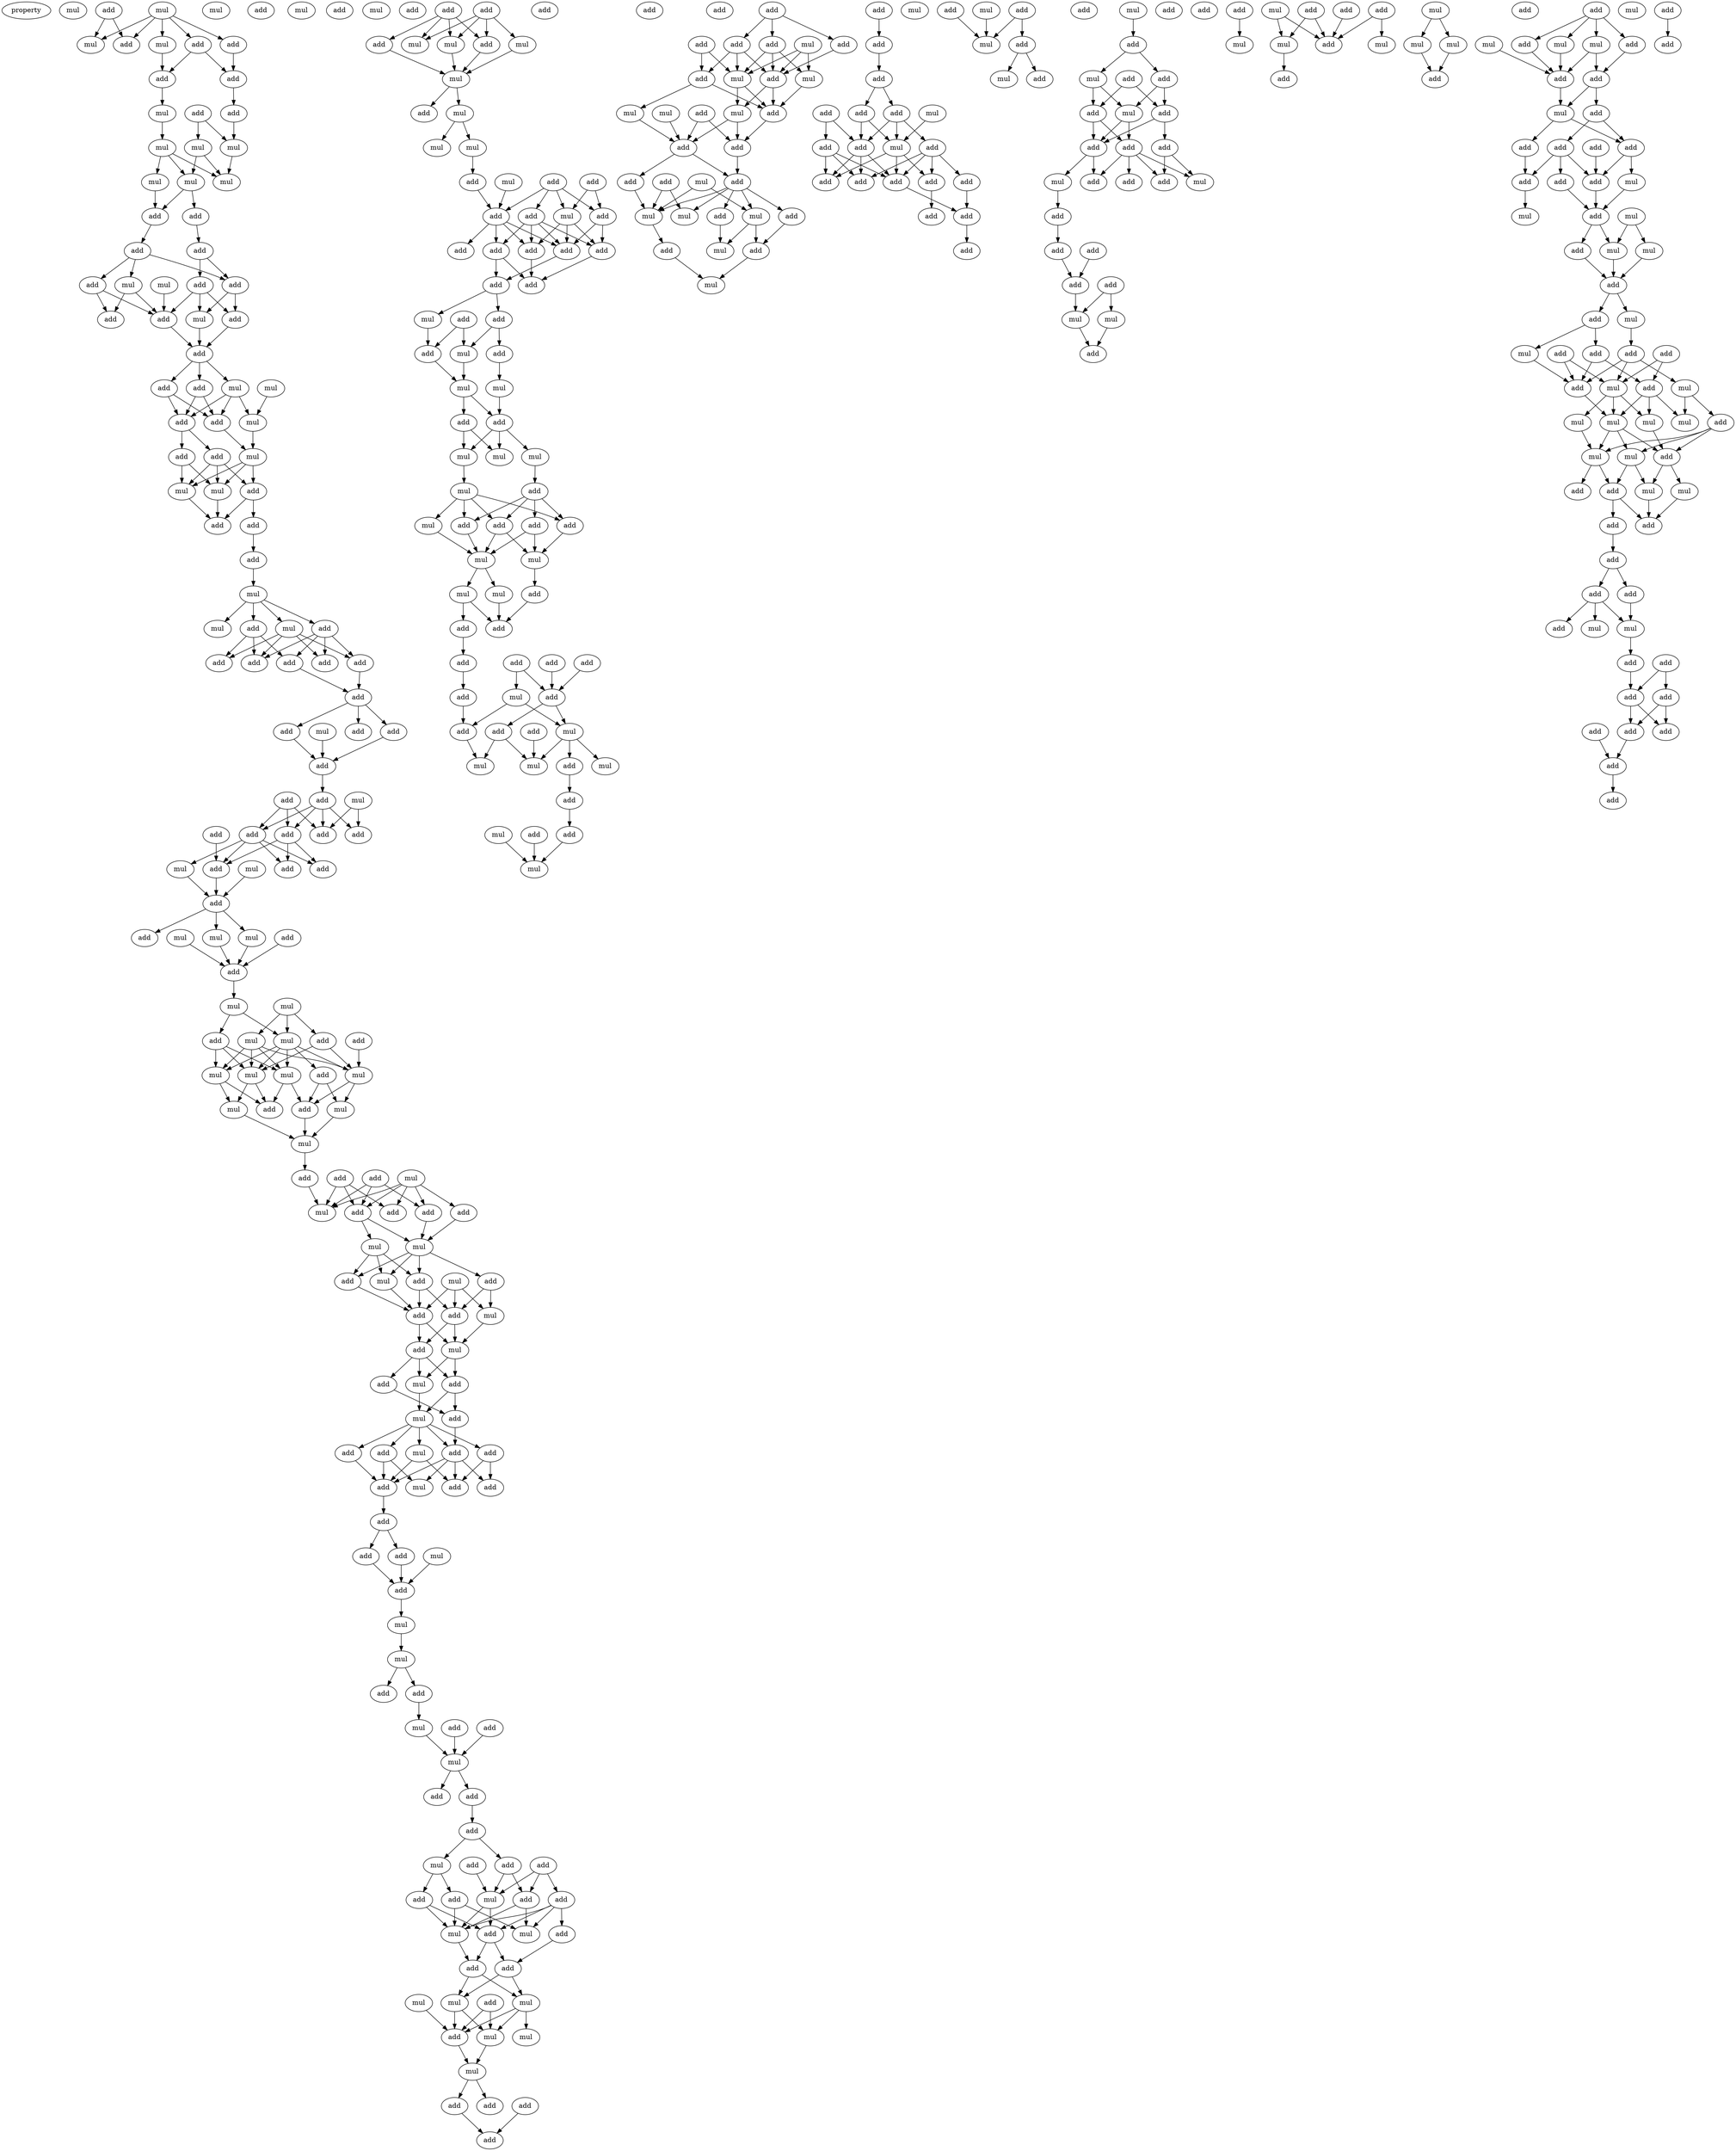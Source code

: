 digraph {
    node [fontcolor=black]
    property [mul=2,lf=1.3]
    0 [ label = mul ];
    1 [ label = add ];
    2 [ label = mul ];
    3 [ label = add ];
    4 [ label = add ];
    5 [ label = mul ];
    6 [ label = mul ];
    7 [ label = add ];
    8 [ label = add ];
    9 [ label = add ];
    10 [ label = mul ];
    11 [ label = add ];
    12 [ label = add ];
    13 [ label = mul ];
    14 [ label = mul ];
    15 [ label = mul ];
    16 [ label = mul ];
    17 [ label = mul ];
    18 [ label = mul ];
    19 [ label = add ];
    20 [ label = add ];
    21 [ label = add ];
    22 [ label = add ];
    23 [ label = mul ];
    24 [ label = add ];
    25 [ label = mul ];
    26 [ label = add ];
    27 [ label = add ];
    28 [ label = add ];
    29 [ label = mul ];
    30 [ label = add ];
    31 [ label = add ];
    32 [ label = add ];
    33 [ label = mul ];
    34 [ label = mul ];
    35 [ label = add ];
    36 [ label = add ];
    37 [ label = add ];
    38 [ label = mul ];
    39 [ label = add ];
    40 [ label = add ];
    41 [ label = mul ];
    42 [ label = add ];
    43 [ label = mul ];
    44 [ label = add ];
    45 [ label = mul ];
    46 [ label = add ];
    47 [ label = add ];
    48 [ label = add ];
    49 [ label = mul ];
    50 [ label = mul ];
    51 [ label = add ];
    52 [ label = mul ];
    53 [ label = add ];
    54 [ label = add ];
    55 [ label = add ];
    56 [ label = add ];
    57 [ label = add ];
    58 [ label = add ];
    59 [ label = add ];
    60 [ label = mul ];
    61 [ label = add ];
    62 [ label = add ];
    63 [ label = add ];
    64 [ label = mul ];
    65 [ label = add ];
    66 [ label = add ];
    67 [ label = mul ];
    68 [ label = add ];
    69 [ label = add ];
    70 [ label = add ];
    71 [ label = add ];
    72 [ label = add ];
    73 [ label = add ];
    74 [ label = add ];
    75 [ label = mul ];
    76 [ label = add ];
    77 [ label = mul ];
    78 [ label = add ];
    79 [ label = add ];
    80 [ label = add ];
    81 [ label = add ];
    82 [ label = mul ];
    83 [ label = mul ];
    84 [ label = mul ];
    85 [ label = add ];
    86 [ label = mul ];
    87 [ label = mul ];
    88 [ label = mul ];
    89 [ label = mul ];
    90 [ label = add ];
    91 [ label = add ];
    92 [ label = add ];
    93 [ label = mul ];
    94 [ label = mul ];
    95 [ label = add ];
    96 [ label = mul ];
    97 [ label = mul ];
    98 [ label = add ];
    99 [ label = mul ];
    100 [ label = mul ];
    101 [ label = add ];
    102 [ label = mul ];
    103 [ label = add ];
    104 [ label = add ];
    105 [ label = mul ];
    106 [ label = add ];
    107 [ label = add ];
    108 [ label = add ];
    109 [ label = mul ];
    110 [ label = add ];
    111 [ label = add ];
    112 [ label = mul ];
    113 [ label = mul ];
    114 [ label = add ];
    115 [ label = add ];
    116 [ label = mul ];
    117 [ label = add ];
    118 [ label = mul ];
    119 [ label = mul ];
    120 [ label = add ];
    121 [ label = add ];
    122 [ label = add ];
    123 [ label = mul ];
    124 [ label = add ];
    125 [ label = add ];
    126 [ label = mul ];
    127 [ label = add ];
    128 [ label = mul ];
    129 [ label = mul ];
    130 [ label = add ];
    131 [ label = add ];
    132 [ label = mul ];
    133 [ label = add ];
    134 [ label = add ];
    135 [ label = add ];
    136 [ label = add ];
    137 [ label = add ];
    138 [ label = mul ];
    139 [ label = add ];
    140 [ label = add ];
    141 [ label = add ];
    142 [ label = add ];
    143 [ label = mul ];
    144 [ label = add ];
    145 [ label = mul ];
    146 [ label = mul ];
    147 [ label = add ];
    148 [ label = add ];
    149 [ label = mul ];
    150 [ label = add ];
    151 [ label = add ];
    152 [ label = mul ];
    153 [ label = add ];
    154 [ label = add ];
    155 [ label = add ];
    156 [ label = add ];
    157 [ label = mul ];
    158 [ label = add ];
    159 [ label = add ];
    160 [ label = add ];
    161 [ label = add ];
    162 [ label = add ];
    163 [ label = add ];
    164 [ label = add ];
    165 [ label = mul ];
    166 [ label = mul ];
    167 [ label = add ];
    168 [ label = mul ];
    169 [ label = add ];
    170 [ label = add ];
    171 [ label = add ];
    172 [ label = mul ];
    173 [ label = mul ];
    174 [ label = mul ];
    175 [ label = add ];
    176 [ label = mul ];
    177 [ label = mul ];
    178 [ label = add ];
    179 [ label = mul ];
    180 [ label = mul ];
    181 [ label = add ];
    182 [ label = add ];
    183 [ label = add ];
    184 [ label = add ];
    185 [ label = add ];
    186 [ label = add ];
    187 [ label = add ];
    188 [ label = mul ];
    189 [ label = mul ];
    190 [ label = mul ];
    191 [ label = add ];
    192 [ label = add ];
    193 [ label = mul ];
    194 [ label = add ];
    195 [ label = mul ];
    196 [ label = mul ];
    197 [ label = mul ];
    198 [ label = mul ];
    199 [ label = add ];
    200 [ label = add ];
    201 [ label = add ];
    202 [ label = add ];
    203 [ label = add ];
    204 [ label = mul ];
    205 [ label = add ];
    206 [ label = add ];
    207 [ label = add ];
    208 [ label = add ];
    209 [ label = add ];
    210 [ label = add ];
    211 [ label = add ];
    212 [ label = add ];
    213 [ label = mul ];
    214 [ label = add ];
    215 [ label = add ];
    216 [ label = add ];
    217 [ label = add ];
    218 [ label = mul ];
    219 [ label = mul ];
    220 [ label = mul ];
    221 [ label = add ];
    222 [ label = add ];
    223 [ label = mul ];
    224 [ label = mul ];
    225 [ label = mul ];
    226 [ label = add ];
    227 [ label = mul ];
    228 [ label = add ];
    229 [ label = add ];
    230 [ label = add ];
    231 [ label = mul ];
    232 [ label = add ];
    233 [ label = mul ];
    234 [ label = mul ];
    235 [ label = mul ];
    236 [ label = add ];
    237 [ label = mul ];
    238 [ label = add ];
    239 [ label = add ];
    240 [ label = add ];
    241 [ label = add ];
    242 [ label = add ];
    243 [ label = add ];
    244 [ label = mul ];
    245 [ label = add ];
    246 [ label = add ];
    247 [ label = add ];
    248 [ label = mul ];
    249 [ label = add ];
    250 [ label = add ];
    251 [ label = mul ];
    252 [ label = add ];
    253 [ label = mul ];
    254 [ label = mul ];
    255 [ label = add ];
    256 [ label = add ];
    257 [ label = add ];
    258 [ label = add ];
    259 [ label = mul ];
    260 [ label = add ];
    261 [ label = add ];
    262 [ label = mul ];
    263 [ label = add ];
    264 [ label = add ];
    265 [ label = add ];
    266 [ label = mul ];
    267 [ label = add ];
    268 [ label = add ];
    269 [ label = add ];
    270 [ label = mul ];
    271 [ label = mul ];
    272 [ label = add ];
    273 [ label = mul ];
    274 [ label = add ];
    275 [ label = add ];
    276 [ label = mul ];
    277 [ label = mul ];
    278 [ label = add ];
    279 [ label = add ];
    280 [ label = mul ];
    281 [ label = add ];
    282 [ label = add ];
    283 [ label = add ];
    284 [ label = add ];
    285 [ label = mul ];
    286 [ label = add ];
    287 [ label = mul ];
    288 [ label = mul ];
    289 [ label = add ];
    290 [ label = add ];
    291 [ label = mul ];
    292 [ label = mul ];
    293 [ label = add ];
    294 [ label = add ];
    295 [ label = add ];
    296 [ label = add ];
    297 [ label = add ];
    298 [ label = mul ];
    299 [ label = add ];
    300 [ label = mul ];
    301 [ label = add ];
    302 [ label = add ];
    303 [ label = mul ];
    304 [ label = add ];
    305 [ label = add ];
    306 [ label = add ];
    307 [ label = add ];
    308 [ label = add ];
    309 [ label = add ];
    310 [ label = add ];
    311 [ label = add ];
    312 [ label = add ];
    313 [ label = add ];
    314 [ label = add ];
    315 [ label = mul ];
    316 [ label = add ];
    317 [ label = mul ];
    318 [ label = add ];
    319 [ label = mul ];
    320 [ label = add ];
    321 [ label = mul ];
    322 [ label = add ];
    323 [ label = add ];
    324 [ label = add ];
    325 [ label = mul ];
    326 [ label = add ];
    327 [ label = add ];
    328 [ label = add ];
    329 [ label = mul ];
    330 [ label = add ];
    331 [ label = add ];
    332 [ label = add ];
    333 [ label = add ];
    334 [ label = mul ];
    335 [ label = add ];
    336 [ label = mul ];
    337 [ label = add ];
    338 [ label = add ];
    339 [ label = add ];
    340 [ label = add ];
    341 [ label = add ];
    342 [ label = add ];
    343 [ label = mul ];
    344 [ label = mul ];
    345 [ label = add ];
    346 [ label = add ];
    347 [ label = add ];
    348 [ label = mul ];
    349 [ label = add ];
    350 [ label = add ];
    351 [ label = mul ];
    352 [ label = add ];
    353 [ label = add ];
    354 [ label = mul ];
    355 [ label = mul ];
    356 [ label = add ];
    357 [ label = mul ];
    358 [ label = add ];
    359 [ label = mul ];
    360 [ label = mul ];
    361 [ label = add ];
    362 [ label = add ];
    363 [ label = add ];
    364 [ label = add ];
    365 [ label = mul ];
    366 [ label = mul ];
    367 [ label = mul ];
    368 [ label = add ];
    369 [ label = add ];
    370 [ label = add ];
    371 [ label = mul ];
    372 [ label = add ];
    373 [ label = add ];
    374 [ label = add ];
    375 [ label = add ];
    376 [ label = mul ];
    377 [ label = add ];
    378 [ label = add ];
    379 [ label = add ];
    380 [ label = mul ];
    381 [ label = mul ];
    382 [ label = add ];
    383 [ label = add ];
    384 [ label = mul ];
    385 [ label = mul ];
    386 [ label = mul ];
    387 [ label = add ];
    388 [ label = mul ];
    389 [ label = add ];
    390 [ label = mul ];
    391 [ label = add ];
    392 [ label = add ];
    393 [ label = add ];
    394 [ label = add ];
    395 [ label = mul ];
    396 [ label = mul ];
    397 [ label = add ];
    398 [ label = add ];
    399 [ label = add ];
    400 [ label = mul ];
    401 [ label = mul ];
    402 [ label = mul ];
    403 [ label = mul ];
    404 [ label = add ];
    405 [ label = mul ];
    406 [ label = mul ];
    407 [ label = add ];
    408 [ label = mul ];
    409 [ label = add ];
    410 [ label = mul ];
    411 [ label = add ];
    412 [ label = add ];
    413 [ label = add ];
    414 [ label = add ];
    415 [ label = add ];
    416 [ label = mul ];
    417 [ label = mul ];
    418 [ label = add ];
    419 [ label = add ];
    420 [ label = add ];
    421 [ label = add ];
    422 [ label = add ];
    423 [ label = add ];
    424 [ label = add ];
    425 [ label = add ];
    426 [ label = add ];
    427 [ label = add ];
    428 [ label = add ];
    429 [ label = add ];
    1 -> 5 [ name = 0 ];
    1 -> 7 [ name = 1 ];
    2 -> 3 [ name = 2 ];
    2 -> 4 [ name = 3 ];
    2 -> 5 [ name = 4 ];
    2 -> 6 [ name = 5 ];
    2 -> 7 [ name = 6 ];
    3 -> 8 [ name = 7 ];
    3 -> 9 [ name = 8 ];
    4 -> 8 [ name = 9 ];
    6 -> 9 [ name = 10 ];
    8 -> 12 [ name = 11 ];
    9 -> 10 [ name = 12 ];
    10 -> 13 [ name = 13 ];
    11 -> 14 [ name = 14 ];
    11 -> 15 [ name = 15 ];
    12 -> 15 [ name = 16 ];
    13 -> 16 [ name = 17 ];
    13 -> 17 [ name = 18 ];
    13 -> 18 [ name = 19 ];
    14 -> 16 [ name = 20 ];
    14 -> 17 [ name = 21 ];
    15 -> 16 [ name = 22 ];
    17 -> 19 [ name = 23 ];
    17 -> 20 [ name = 24 ];
    18 -> 19 [ name = 25 ];
    19 -> 21 [ name = 26 ];
    20 -> 22 [ name = 27 ];
    21 -> 23 [ name = 28 ];
    21 -> 24 [ name = 29 ];
    21 -> 26 [ name = 30 ];
    22 -> 26 [ name = 31 ];
    22 -> 27 [ name = 32 ];
    23 -> 28 [ name = 33 ];
    23 -> 31 [ name = 34 ];
    24 -> 28 [ name = 35 ];
    24 -> 31 [ name = 36 ];
    25 -> 31 [ name = 37 ];
    26 -> 29 [ name = 38 ];
    26 -> 30 [ name = 39 ];
    27 -> 29 [ name = 40 ];
    27 -> 30 [ name = 41 ];
    27 -> 31 [ name = 42 ];
    29 -> 32 [ name = 43 ];
    30 -> 32 [ name = 44 ];
    31 -> 32 [ name = 45 ];
    32 -> 33 [ name = 46 ];
    32 -> 35 [ name = 47 ];
    32 -> 36 [ name = 48 ];
    33 -> 37 [ name = 49 ];
    33 -> 38 [ name = 50 ];
    33 -> 39 [ name = 51 ];
    34 -> 38 [ name = 52 ];
    35 -> 37 [ name = 53 ];
    35 -> 39 [ name = 54 ];
    36 -> 37 [ name = 55 ];
    36 -> 39 [ name = 56 ];
    37 -> 41 [ name = 57 ];
    38 -> 41 [ name = 58 ];
    39 -> 40 [ name = 59 ];
    39 -> 42 [ name = 60 ];
    40 -> 43 [ name = 61 ];
    40 -> 45 [ name = 62 ];
    41 -> 43 [ name = 63 ];
    41 -> 44 [ name = 64 ];
    41 -> 45 [ name = 65 ];
    42 -> 43 [ name = 66 ];
    42 -> 44 [ name = 67 ];
    42 -> 45 [ name = 68 ];
    43 -> 47 [ name = 69 ];
    44 -> 46 [ name = 70 ];
    44 -> 47 [ name = 71 ];
    45 -> 47 [ name = 72 ];
    46 -> 48 [ name = 73 ];
    48 -> 49 [ name = 74 ];
    49 -> 50 [ name = 75 ];
    49 -> 51 [ name = 76 ];
    49 -> 52 [ name = 77 ];
    49 -> 53 [ name = 78 ];
    51 -> 54 [ name = 79 ];
    51 -> 56 [ name = 80 ];
    51 -> 57 [ name = 81 ];
    51 -> 58 [ name = 82 ];
    52 -> 55 [ name = 83 ];
    52 -> 56 [ name = 84 ];
    52 -> 57 [ name = 85 ];
    52 -> 58 [ name = 86 ];
    53 -> 54 [ name = 87 ];
    53 -> 55 [ name = 88 ];
    53 -> 58 [ name = 89 ];
    54 -> 59 [ name = 90 ];
    57 -> 59 [ name = 91 ];
    59 -> 61 [ name = 92 ];
    59 -> 62 [ name = 93 ];
    59 -> 63 [ name = 94 ];
    62 -> 65 [ name = 95 ];
    63 -> 65 [ name = 96 ];
    64 -> 65 [ name = 97 ];
    65 -> 68 [ name = 98 ];
    66 -> 70 [ name = 99 ];
    66 -> 72 [ name = 100 ];
    66 -> 73 [ name = 101 ];
    67 -> 71 [ name = 102 ];
    67 -> 73 [ name = 103 ];
    68 -> 70 [ name = 104 ];
    68 -> 71 [ name = 105 ];
    68 -> 72 [ name = 106 ];
    68 -> 73 [ name = 107 ];
    69 -> 78 [ name = 108 ];
    70 -> 74 [ name = 109 ];
    70 -> 76 [ name = 110 ];
    70 -> 78 [ name = 111 ];
    72 -> 74 [ name = 112 ];
    72 -> 75 [ name = 113 ];
    72 -> 76 [ name = 114 ];
    72 -> 78 [ name = 115 ];
    75 -> 79 [ name = 116 ];
    77 -> 79 [ name = 117 ];
    78 -> 79 [ name = 118 ];
    79 -> 80 [ name = 119 ];
    79 -> 82 [ name = 120 ];
    79 -> 84 [ name = 121 ];
    81 -> 85 [ name = 122 ];
    82 -> 85 [ name = 123 ];
    83 -> 85 [ name = 124 ];
    84 -> 85 [ name = 125 ];
    85 -> 86 [ name = 126 ];
    86 -> 88 [ name = 127 ];
    86 -> 90 [ name = 128 ];
    87 -> 88 [ name = 129 ];
    87 -> 89 [ name = 130 ];
    87 -> 92 [ name = 131 ];
    88 -> 93 [ name = 132 ];
    88 -> 94 [ name = 133 ];
    88 -> 95 [ name = 134 ];
    88 -> 96 [ name = 135 ];
    88 -> 97 [ name = 136 ];
    89 -> 93 [ name = 137 ];
    89 -> 94 [ name = 138 ];
    89 -> 96 [ name = 139 ];
    89 -> 97 [ name = 140 ];
    90 -> 93 [ name = 141 ];
    90 -> 94 [ name = 142 ];
    90 -> 96 [ name = 143 ];
    91 -> 97 [ name = 144 ];
    92 -> 94 [ name = 145 ];
    92 -> 97 [ name = 146 ];
    93 -> 99 [ name = 147 ];
    93 -> 101 [ name = 148 ];
    94 -> 99 [ name = 149 ];
    94 -> 101 [ name = 150 ];
    95 -> 98 [ name = 151 ];
    95 -> 100 [ name = 152 ];
    96 -> 98 [ name = 153 ];
    96 -> 101 [ name = 154 ];
    97 -> 98 [ name = 155 ];
    97 -> 100 [ name = 156 ];
    98 -> 102 [ name = 157 ];
    99 -> 102 [ name = 158 ];
    100 -> 102 [ name = 159 ];
    102 -> 106 [ name = 160 ];
    103 -> 107 [ name = 161 ];
    103 -> 109 [ name = 162 ];
    103 -> 110 [ name = 163 ];
    104 -> 107 [ name = 164 ];
    104 -> 109 [ name = 165 ];
    104 -> 111 [ name = 166 ];
    105 -> 107 [ name = 167 ];
    105 -> 108 [ name = 168 ];
    105 -> 109 [ name = 169 ];
    105 -> 110 [ name = 170 ];
    105 -> 111 [ name = 171 ];
    106 -> 109 [ name = 172 ];
    107 -> 112 [ name = 173 ];
    107 -> 113 [ name = 174 ];
    108 -> 113 [ name = 175 ];
    111 -> 113 [ name = 176 ];
    112 -> 114 [ name = 177 ];
    112 -> 115 [ name = 178 ];
    112 -> 116 [ name = 179 ];
    113 -> 114 [ name = 180 ];
    113 -> 115 [ name = 181 ];
    113 -> 116 [ name = 182 ];
    113 -> 117 [ name = 183 ];
    114 -> 120 [ name = 184 ];
    114 -> 121 [ name = 185 ];
    115 -> 120 [ name = 186 ];
    116 -> 120 [ name = 187 ];
    117 -> 119 [ name = 188 ];
    117 -> 121 [ name = 189 ];
    118 -> 119 [ name = 190 ];
    118 -> 120 [ name = 191 ];
    118 -> 121 [ name = 192 ];
    119 -> 123 [ name = 193 ];
    120 -> 122 [ name = 194 ];
    120 -> 123 [ name = 195 ];
    121 -> 122 [ name = 196 ];
    121 -> 123 [ name = 197 ];
    122 -> 124 [ name = 198 ];
    122 -> 126 [ name = 199 ];
    122 -> 127 [ name = 200 ];
    123 -> 124 [ name = 201 ];
    123 -> 126 [ name = 202 ];
    124 -> 129 [ name = 203 ];
    124 -> 130 [ name = 204 ];
    126 -> 129 [ name = 205 ];
    127 -> 130 [ name = 206 ];
    129 -> 131 [ name = 207 ];
    129 -> 132 [ name = 208 ];
    129 -> 133 [ name = 209 ];
    129 -> 134 [ name = 210 ];
    129 -> 135 [ name = 211 ];
    130 -> 131 [ name = 212 ];
    131 -> 136 [ name = 213 ];
    131 -> 137 [ name = 214 ];
    131 -> 138 [ name = 215 ];
    131 -> 139 [ name = 216 ];
    132 -> 136 [ name = 217 ];
    132 -> 139 [ name = 218 ];
    133 -> 136 [ name = 219 ];
    133 -> 138 [ name = 220 ];
    134 -> 136 [ name = 221 ];
    135 -> 137 [ name = 222 ];
    135 -> 139 [ name = 223 ];
    136 -> 140 [ name = 224 ];
    140 -> 141 [ name = 225 ];
    140 -> 142 [ name = 226 ];
    141 -> 144 [ name = 227 ];
    142 -> 144 [ name = 228 ];
    143 -> 144 [ name = 229 ];
    144 -> 145 [ name = 230 ];
    145 -> 146 [ name = 231 ];
    146 -> 147 [ name = 232 ];
    146 -> 148 [ name = 233 ];
    148 -> 149 [ name = 234 ];
    149 -> 152 [ name = 235 ];
    150 -> 152 [ name = 236 ];
    151 -> 152 [ name = 237 ];
    152 -> 153 [ name = 238 ];
    152 -> 155 [ name = 239 ];
    155 -> 156 [ name = 240 ];
    156 -> 157 [ name = 241 ];
    156 -> 159 [ name = 242 ];
    157 -> 161 [ name = 243 ];
    157 -> 163 [ name = 244 ];
    158 -> 165 [ name = 245 ];
    159 -> 162 [ name = 246 ];
    159 -> 165 [ name = 247 ];
    160 -> 162 [ name = 248 ];
    160 -> 164 [ name = 249 ];
    160 -> 165 [ name = 250 ];
    161 -> 166 [ name = 251 ];
    161 -> 167 [ name = 252 ];
    162 -> 166 [ name = 253 ];
    162 -> 168 [ name = 254 ];
    163 -> 166 [ name = 255 ];
    163 -> 168 [ name = 256 ];
    164 -> 166 [ name = 257 ];
    164 -> 167 [ name = 258 ];
    164 -> 168 [ name = 259 ];
    164 -> 169 [ name = 260 ];
    165 -> 166 [ name = 261 ];
    165 -> 167 [ name = 262 ];
    166 -> 170 [ name = 263 ];
    167 -> 170 [ name = 264 ];
    167 -> 171 [ name = 265 ];
    169 -> 171 [ name = 266 ];
    170 -> 172 [ name = 267 ];
    170 -> 173 [ name = 268 ];
    171 -> 172 [ name = 269 ];
    171 -> 173 [ name = 270 ];
    172 -> 177 [ name = 271 ];
    172 -> 178 [ name = 272 ];
    173 -> 177 [ name = 273 ];
    173 -> 178 [ name = 274 ];
    173 -> 179 [ name = 275 ];
    175 -> 177 [ name = 276 ];
    175 -> 178 [ name = 277 ];
    176 -> 178 [ name = 278 ];
    177 -> 180 [ name = 279 ];
    178 -> 180 [ name = 280 ];
    180 -> 181 [ name = 281 ];
    180 -> 184 [ name = 282 ];
    181 -> 185 [ name = 283 ];
    182 -> 185 [ name = 284 ];
    186 -> 188 [ name = 285 ];
    186 -> 189 [ name = 286 ];
    186 -> 190 [ name = 287 ];
    186 -> 192 [ name = 288 ];
    187 -> 189 [ name = 289 ];
    187 -> 190 [ name = 290 ];
    187 -> 191 [ name = 291 ];
    187 -> 192 [ name = 292 ];
    188 -> 193 [ name = 293 ];
    189 -> 193 [ name = 294 ];
    191 -> 193 [ name = 295 ];
    192 -> 193 [ name = 296 ];
    193 -> 194 [ name = 297 ];
    193 -> 195 [ name = 298 ];
    195 -> 196 [ name = 299 ];
    195 -> 197 [ name = 300 ];
    197 -> 200 [ name = 301 ];
    198 -> 202 [ name = 302 ];
    199 -> 202 [ name = 303 ];
    199 -> 203 [ name = 304 ];
    199 -> 204 [ name = 305 ];
    199 -> 205 [ name = 306 ];
    200 -> 202 [ name = 307 ];
    201 -> 203 [ name = 308 ];
    201 -> 204 [ name = 309 ];
    202 -> 206 [ name = 310 ];
    202 -> 207 [ name = 311 ];
    202 -> 208 [ name = 312 ];
    202 -> 209 [ name = 313 ];
    203 -> 206 [ name = 314 ];
    203 -> 210 [ name = 315 ];
    204 -> 206 [ name = 316 ];
    204 -> 207 [ name = 317 ];
    204 -> 210 [ name = 318 ];
    205 -> 206 [ name = 319 ];
    205 -> 207 [ name = 320 ];
    205 -> 209 [ name = 321 ];
    205 -> 210 [ name = 322 ];
    206 -> 211 [ name = 323 ];
    207 -> 212 [ name = 324 ];
    209 -> 211 [ name = 325 ];
    209 -> 212 [ name = 326 ];
    210 -> 212 [ name = 327 ];
    211 -> 213 [ name = 328 ];
    211 -> 215 [ name = 329 ];
    213 -> 217 [ name = 330 ];
    214 -> 217 [ name = 331 ];
    214 -> 218 [ name = 332 ];
    215 -> 216 [ name = 333 ];
    215 -> 218 [ name = 334 ];
    216 -> 219 [ name = 335 ];
    217 -> 220 [ name = 336 ];
    218 -> 220 [ name = 337 ];
    219 -> 222 [ name = 338 ];
    220 -> 221 [ name = 339 ];
    220 -> 222 [ name = 340 ];
    221 -> 223 [ name = 341 ];
    221 -> 224 [ name = 342 ];
    222 -> 223 [ name = 343 ];
    222 -> 224 [ name = 344 ];
    222 -> 225 [ name = 345 ];
    224 -> 227 [ name = 346 ];
    225 -> 226 [ name = 347 ];
    226 -> 228 [ name = 348 ];
    226 -> 229 [ name = 349 ];
    226 -> 230 [ name = 350 ];
    226 -> 232 [ name = 351 ];
    227 -> 228 [ name = 352 ];
    227 -> 229 [ name = 353 ];
    227 -> 230 [ name = 354 ];
    227 -> 231 [ name = 355 ];
    228 -> 234 [ name = 356 ];
    229 -> 233 [ name = 357 ];
    230 -> 233 [ name = 358 ];
    230 -> 234 [ name = 359 ];
    231 -> 234 [ name = 360 ];
    232 -> 233 [ name = 361 ];
    232 -> 234 [ name = 362 ];
    233 -> 236 [ name = 363 ];
    234 -> 235 [ name = 364 ];
    234 -> 237 [ name = 365 ];
    235 -> 238 [ name = 366 ];
    236 -> 238 [ name = 367 ];
    237 -> 238 [ name = 368 ];
    237 -> 239 [ name = 369 ];
    239 -> 240 [ name = 370 ];
    240 -> 246 [ name = 371 ];
    241 -> 245 [ name = 372 ];
    242 -> 244 [ name = 373 ];
    242 -> 245 [ name = 374 ];
    243 -> 245 [ name = 375 ];
    244 -> 248 [ name = 376 ];
    244 -> 249 [ name = 377 ];
    245 -> 248 [ name = 378 ];
    245 -> 250 [ name = 379 ];
    246 -> 249 [ name = 380 ];
    247 -> 251 [ name = 381 ];
    248 -> 251 [ name = 382 ];
    248 -> 253 [ name = 383 ];
    248 -> 255 [ name = 384 ];
    249 -> 254 [ name = 385 ];
    250 -> 251 [ name = 386 ];
    250 -> 254 [ name = 387 ];
    255 -> 256 [ name = 388 ];
    256 -> 260 [ name = 389 ];
    259 -> 262 [ name = 390 ];
    260 -> 262 [ name = 391 ];
    261 -> 262 [ name = 392 ];
    263 -> 264 [ name = 393 ];
    263 -> 267 [ name = 394 ];
    263 -> 268 [ name = 395 ];
    264 -> 272 [ name = 396 ];
    265 -> 269 [ name = 397 ];
    265 -> 271 [ name = 398 ];
    266 -> 270 [ name = 399 ];
    266 -> 271 [ name = 400 ];
    266 -> 272 [ name = 401 ];
    267 -> 270 [ name = 402 ];
    267 -> 271 [ name = 403 ];
    267 -> 272 [ name = 404 ];
    268 -> 269 [ name = 405 ];
    268 -> 271 [ name = 406 ];
    268 -> 272 [ name = 407 ];
    269 -> 274 [ name = 408 ];
    269 -> 277 [ name = 409 ];
    270 -> 274 [ name = 410 ];
    271 -> 273 [ name = 411 ];
    271 -> 274 [ name = 412 ];
    272 -> 273 [ name = 413 ];
    272 -> 274 [ name = 414 ];
    273 -> 278 [ name = 415 ];
    273 -> 279 [ name = 416 ];
    274 -> 279 [ name = 417 ];
    275 -> 278 [ name = 418 ];
    275 -> 279 [ name = 419 ];
    276 -> 278 [ name = 420 ];
    277 -> 278 [ name = 421 ];
    278 -> 281 [ name = 422 ];
    278 -> 283 [ name = 423 ];
    279 -> 283 [ name = 424 ];
    280 -> 287 [ name = 425 ];
    280 -> 288 [ name = 426 ];
    281 -> 288 [ name = 427 ];
    282 -> 285 [ name = 428 ];
    282 -> 288 [ name = 429 ];
    283 -> 284 [ name = 430 ];
    283 -> 285 [ name = 431 ];
    283 -> 286 [ name = 432 ];
    283 -> 287 [ name = 433 ];
    283 -> 288 [ name = 434 ];
    284 -> 289 [ name = 435 ];
    286 -> 291 [ name = 436 ];
    287 -> 289 [ name = 437 ];
    287 -> 291 [ name = 438 ];
    288 -> 290 [ name = 439 ];
    289 -> 292 [ name = 440 ];
    290 -> 292 [ name = 441 ];
    293 -> 294 [ name = 442 ];
    294 -> 295 [ name = 443 ];
    295 -> 296 [ name = 444 ];
    295 -> 299 [ name = 445 ];
    296 -> 302 [ name = 446 ];
    296 -> 303 [ name = 447 ];
    296 -> 304 [ name = 448 ];
    297 -> 301 [ name = 449 ];
    297 -> 304 [ name = 450 ];
    299 -> 303 [ name = 451 ];
    299 -> 304 [ name = 452 ];
    300 -> 303 [ name = 453 ];
    301 -> 305 [ name = 454 ];
    301 -> 307 [ name = 455 ];
    301 -> 308 [ name = 456 ];
    302 -> 306 [ name = 457 ];
    302 -> 307 [ name = 458 ];
    302 -> 308 [ name = 459 ];
    302 -> 309 [ name = 460 ];
    303 -> 305 [ name = 461 ];
    303 -> 307 [ name = 462 ];
    303 -> 309 [ name = 463 ];
    304 -> 305 [ name = 464 ];
    304 -> 307 [ name = 465 ];
    304 -> 308 [ name = 466 ];
    306 -> 310 [ name = 467 ];
    307 -> 310 [ name = 468 ];
    309 -> 311 [ name = 469 ];
    310 -> 312 [ name = 470 ];
    313 -> 317 [ name = 471 ];
    314 -> 317 [ name = 472 ];
    314 -> 318 [ name = 473 ];
    315 -> 317 [ name = 474 ];
    318 -> 319 [ name = 475 ];
    318 -> 320 [ name = 476 ];
    321 -> 323 [ name = 477 ];
    323 -> 325 [ name = 478 ];
    323 -> 326 [ name = 479 ];
    324 -> 327 [ name = 480 ];
    324 -> 328 [ name = 481 ];
    325 -> 328 [ name = 482 ];
    325 -> 329 [ name = 483 ];
    326 -> 327 [ name = 484 ];
    326 -> 329 [ name = 485 ];
    327 -> 330 [ name = 486 ];
    327 -> 331 [ name = 487 ];
    328 -> 330 [ name = 488 ];
    328 -> 332 [ name = 489 ];
    329 -> 330 [ name = 490 ];
    329 -> 332 [ name = 491 ];
    330 -> 335 [ name = 492 ];
    330 -> 336 [ name = 493 ];
    331 -> 333 [ name = 494 ];
    331 -> 334 [ name = 495 ];
    332 -> 333 [ name = 496 ];
    332 -> 334 [ name = 497 ];
    332 -> 335 [ name = 498 ];
    332 -> 337 [ name = 499 ];
    336 -> 338 [ name = 500 ];
    338 -> 340 [ name = 501 ];
    339 -> 341 [ name = 502 ];
    340 -> 341 [ name = 503 ];
    341 -> 344 [ name = 504 ];
    342 -> 343 [ name = 505 ];
    342 -> 344 [ name = 506 ];
    343 -> 345 [ name = 507 ];
    344 -> 345 [ name = 508 ];
    347 -> 351 [ name = 509 ];
    348 -> 353 [ name = 510 ];
    348 -> 355 [ name = 511 ];
    349 -> 353 [ name = 512 ];
    349 -> 355 [ name = 513 ];
    350 -> 353 [ name = 514 ];
    350 -> 354 [ name = 515 ];
    352 -> 353 [ name = 516 ];
    355 -> 356 [ name = 517 ];
    357 -> 359 [ name = 518 ];
    357 -> 360 [ name = 519 ];
    359 -> 361 [ name = 520 ];
    360 -> 361 [ name = 521 ];
    362 -> 363 [ name = 522 ];
    362 -> 364 [ name = 523 ];
    362 -> 365 [ name = 524 ];
    362 -> 366 [ name = 525 ];
    363 -> 368 [ name = 526 ];
    364 -> 369 [ name = 527 ];
    365 -> 368 [ name = 528 ];
    366 -> 368 [ name = 529 ];
    366 -> 369 [ name = 530 ];
    367 -> 368 [ name = 531 ];
    368 -> 371 [ name = 532 ];
    369 -> 370 [ name = 533 ];
    369 -> 371 [ name = 534 ];
    370 -> 373 [ name = 535 ];
    370 -> 375 [ name = 536 ];
    371 -> 374 [ name = 537 ];
    371 -> 375 [ name = 538 ];
    372 -> 378 [ name = 539 ];
    373 -> 377 [ name = 540 ];
    373 -> 378 [ name = 541 ];
    373 -> 379 [ name = 542 ];
    374 -> 377 [ name = 543 ];
    375 -> 376 [ name = 544 ];
    375 -> 378 [ name = 545 ];
    376 -> 382 [ name = 546 ];
    377 -> 380 [ name = 547 ];
    378 -> 382 [ name = 548 ];
    379 -> 382 [ name = 549 ];
    381 -> 384 [ name = 550 ];
    381 -> 386 [ name = 551 ];
    382 -> 383 [ name = 552 ];
    382 -> 384 [ name = 553 ];
    383 -> 387 [ name = 554 ];
    384 -> 387 [ name = 555 ];
    386 -> 387 [ name = 556 ];
    387 -> 388 [ name = 557 ];
    387 -> 389 [ name = 558 ];
    388 -> 394 [ name = 559 ];
    389 -> 390 [ name = 560 ];
    389 -> 392 [ name = 561 ];
    390 -> 398 [ name = 562 ];
    391 -> 395 [ name = 563 ];
    391 -> 397 [ name = 564 ];
    392 -> 397 [ name = 565 ];
    392 -> 398 [ name = 566 ];
    393 -> 395 [ name = 567 ];
    393 -> 398 [ name = 568 ];
    394 -> 395 [ name = 569 ];
    394 -> 396 [ name = 570 ];
    394 -> 398 [ name = 571 ];
    395 -> 401 [ name = 572 ];
    395 -> 402 [ name = 573 ];
    395 -> 403 [ name = 574 ];
    396 -> 399 [ name = 575 ];
    396 -> 400 [ name = 576 ];
    397 -> 400 [ name = 577 ];
    397 -> 401 [ name = 578 ];
    397 -> 403 [ name = 579 ];
    398 -> 401 [ name = 580 ];
    399 -> 404 [ name = 581 ];
    399 -> 405 [ name = 582 ];
    399 -> 406 [ name = 583 ];
    401 -> 404 [ name = 584 ];
    401 -> 405 [ name = 585 ];
    401 -> 406 [ name = 586 ];
    402 -> 406 [ name = 587 ];
    403 -> 404 [ name = 588 ];
    404 -> 408 [ name = 589 ];
    404 -> 410 [ name = 590 ];
    405 -> 407 [ name = 591 ];
    405 -> 410 [ name = 592 ];
    406 -> 407 [ name = 593 ];
    406 -> 409 [ name = 594 ];
    407 -> 411 [ name = 595 ];
    407 -> 412 [ name = 596 ];
    408 -> 412 [ name = 597 ];
    410 -> 412 [ name = 598 ];
    411 -> 413 [ name = 599 ];
    413 -> 414 [ name = 600 ];
    413 -> 415 [ name = 601 ];
    414 -> 416 [ name = 602 ];
    414 -> 417 [ name = 603 ];
    414 -> 418 [ name = 604 ];
    415 -> 417 [ name = 605 ];
    417 -> 420 [ name = 606 ];
    419 -> 421 [ name = 607 ];
    419 -> 422 [ name = 608 ];
    420 -> 421 [ name = 609 ];
    421 -> 423 [ name = 610 ];
    421 -> 424 [ name = 611 ];
    422 -> 423 [ name = 612 ];
    422 -> 424 [ name = 613 ];
    424 -> 426 [ name = 614 ];
    425 -> 426 [ name = 615 ];
    426 -> 427 [ name = 616 ];
    428 -> 429 [ name = 617 ];
}

